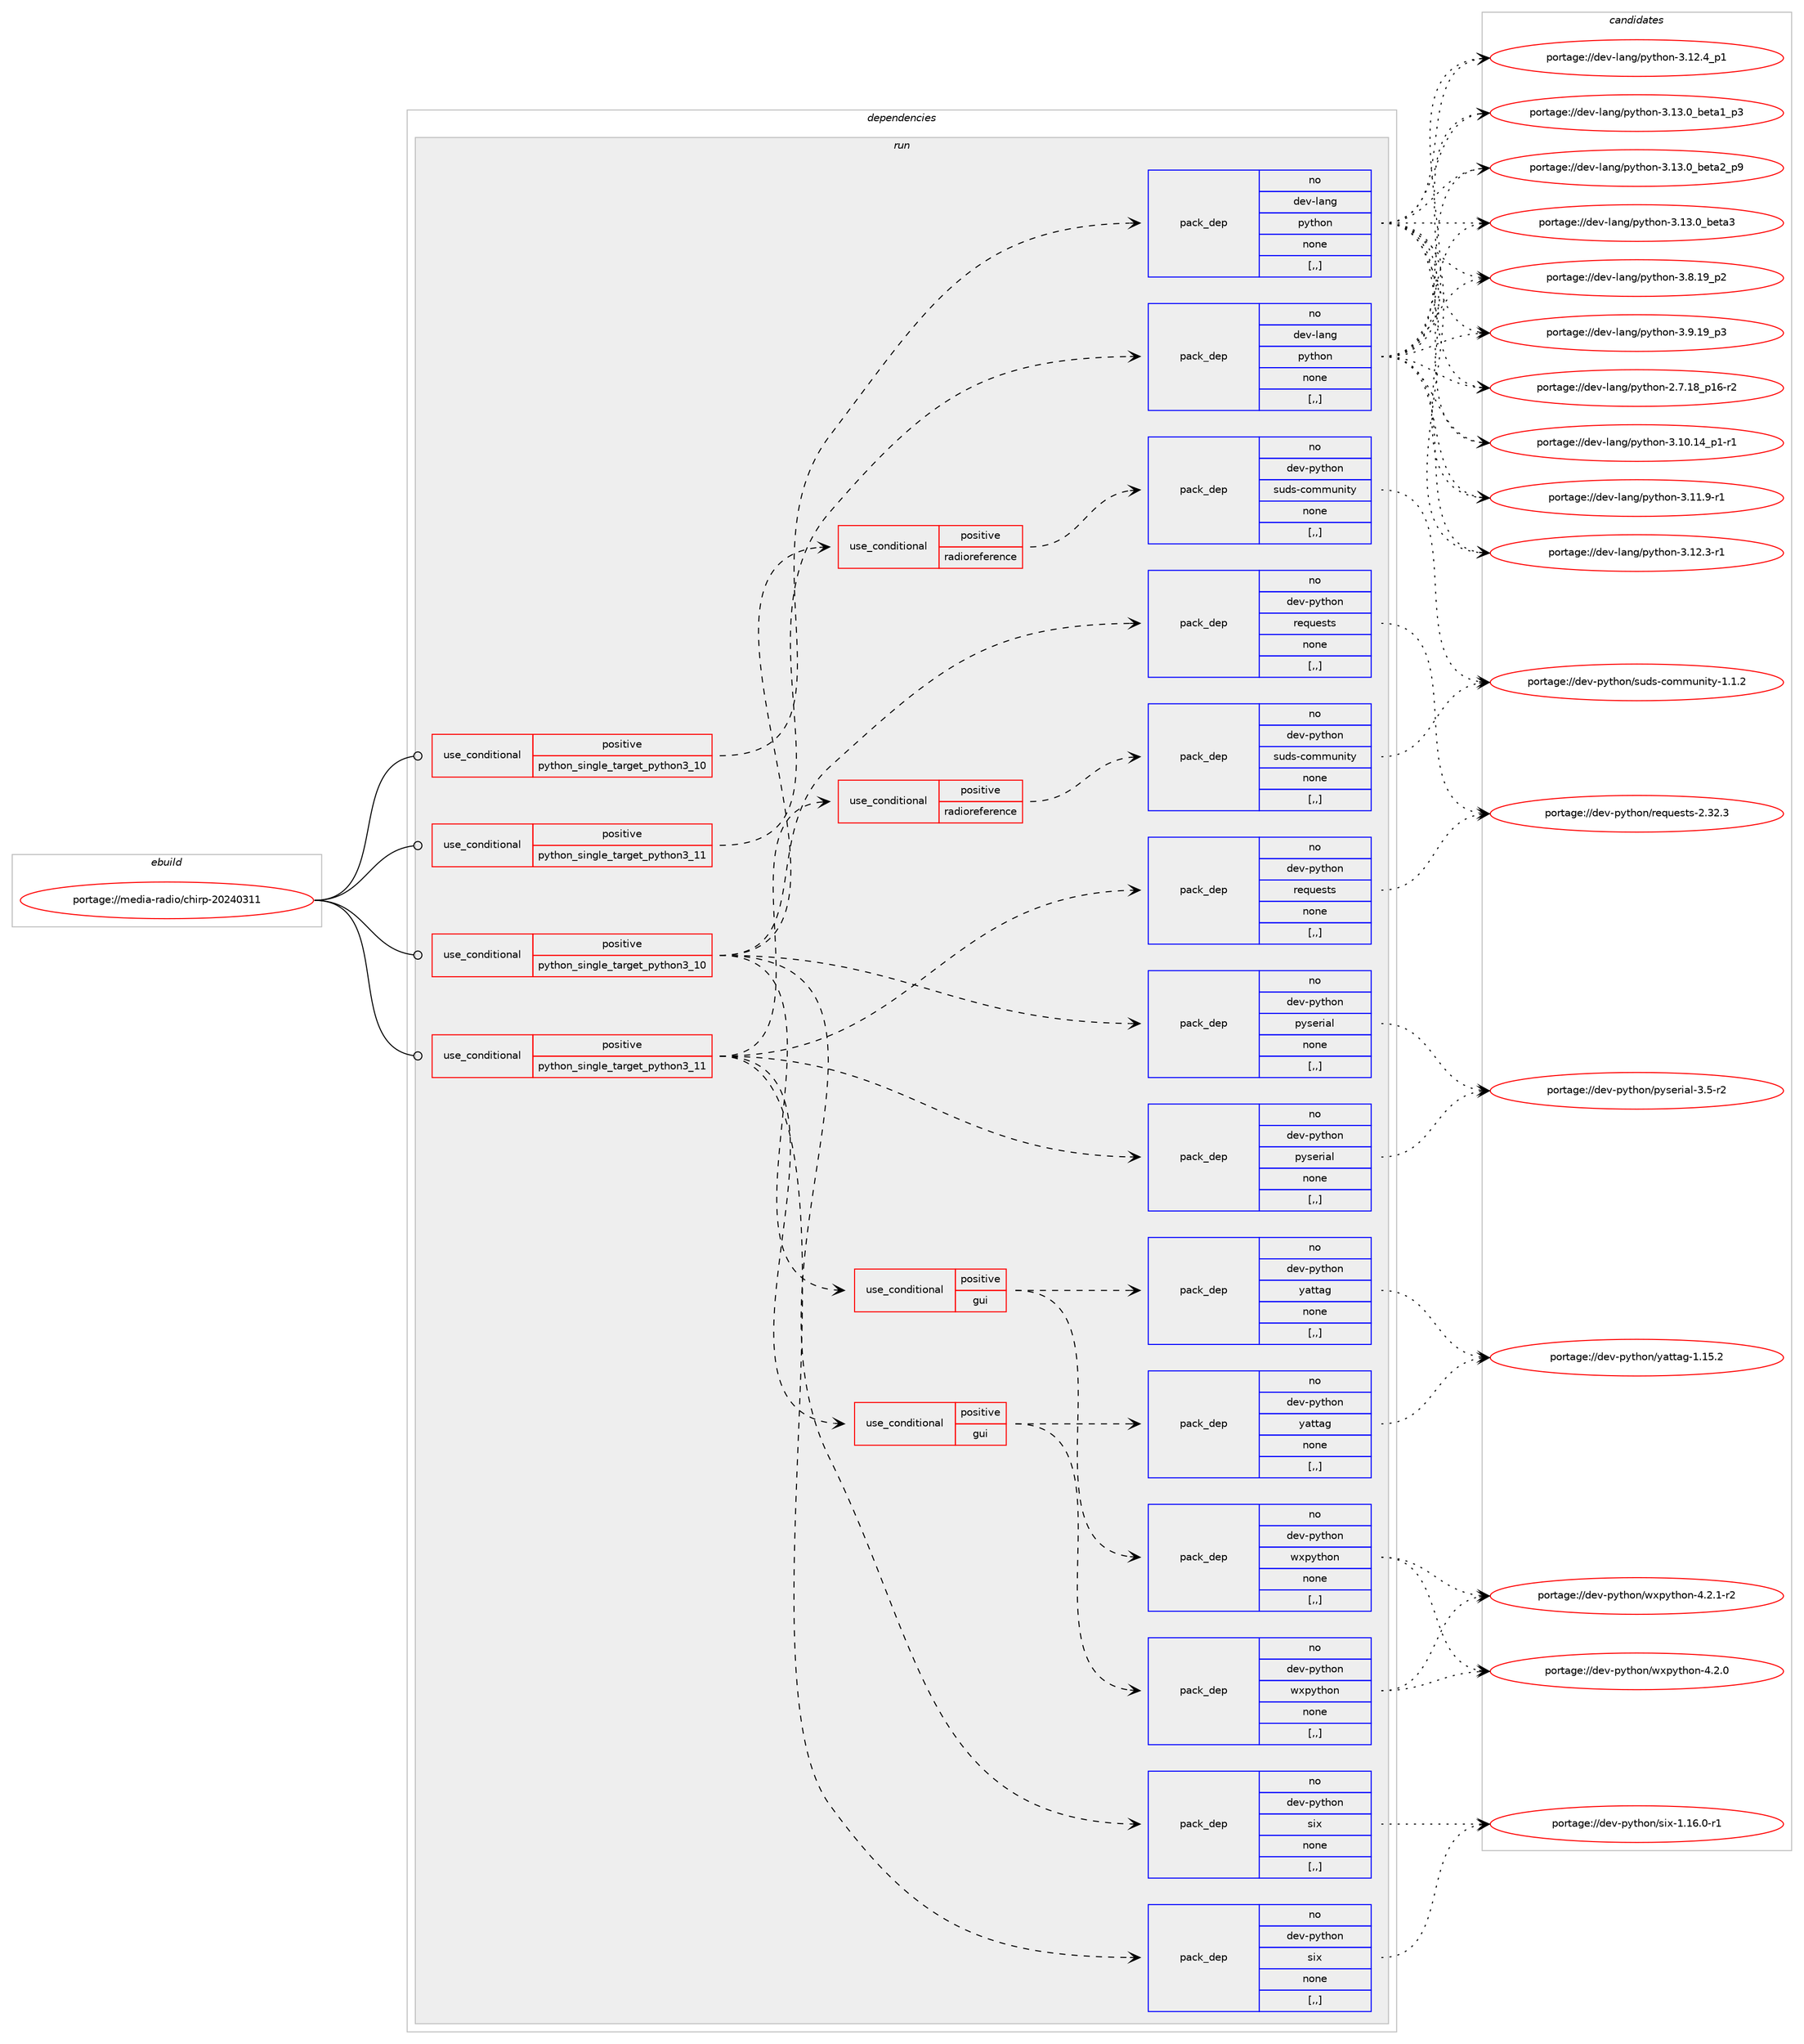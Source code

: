 digraph prolog {

# *************
# Graph options
# *************

newrank=true;
concentrate=true;
compound=true;
graph [rankdir=LR,fontname=Helvetica,fontsize=10,ranksep=1.5];#, ranksep=2.5, nodesep=0.2];
edge  [arrowhead=vee];
node  [fontname=Helvetica,fontsize=10];

# **********
# The ebuild
# **********

subgraph cluster_leftcol {
color=gray;
rank=same;
label=<<i>ebuild</i>>;
id [label="portage://media-radio/chirp-20240311", color=red, width=4, href="../media-radio/chirp-20240311.svg"];
}

# ****************
# The dependencies
# ****************

subgraph cluster_midcol {
color=gray;
label=<<i>dependencies</i>>;
subgraph cluster_compile {
fillcolor="#eeeeee";
style=filled;
label=<<i>compile</i>>;
}
subgraph cluster_compileandrun {
fillcolor="#eeeeee";
style=filled;
label=<<i>compile and run</i>>;
}
subgraph cluster_run {
fillcolor="#eeeeee";
style=filled;
label=<<i>run</i>>;
subgraph cond76842 {
dependency303612 [label=<<TABLE BORDER="0" CELLBORDER="1" CELLSPACING="0" CELLPADDING="4"><TR><TD ROWSPAN="3" CELLPADDING="10">use_conditional</TD></TR><TR><TD>positive</TD></TR><TR><TD>python_single_target_python3_10</TD></TR></TABLE>>, shape=none, color=red];
subgraph pack224406 {
dependency303613 [label=<<TABLE BORDER="0" CELLBORDER="1" CELLSPACING="0" CELLPADDING="4" WIDTH="220"><TR><TD ROWSPAN="6" CELLPADDING="30">pack_dep</TD></TR><TR><TD WIDTH="110">no</TD></TR><TR><TD>dev-lang</TD></TR><TR><TD>python</TD></TR><TR><TD>none</TD></TR><TR><TD>[,,]</TD></TR></TABLE>>, shape=none, color=blue];
}
dependency303612:e -> dependency303613:w [weight=20,style="dashed",arrowhead="vee"];
}
id:e -> dependency303612:w [weight=20,style="solid",arrowhead="odot"];
subgraph cond76843 {
dependency303614 [label=<<TABLE BORDER="0" CELLBORDER="1" CELLSPACING="0" CELLPADDING="4"><TR><TD ROWSPAN="3" CELLPADDING="10">use_conditional</TD></TR><TR><TD>positive</TD></TR><TR><TD>python_single_target_python3_10</TD></TR></TABLE>>, shape=none, color=red];
subgraph pack224407 {
dependency303615 [label=<<TABLE BORDER="0" CELLBORDER="1" CELLSPACING="0" CELLPADDING="4" WIDTH="220"><TR><TD ROWSPAN="6" CELLPADDING="30">pack_dep</TD></TR><TR><TD WIDTH="110">no</TD></TR><TR><TD>dev-python</TD></TR><TR><TD>pyserial</TD></TR><TR><TD>none</TD></TR><TR><TD>[,,]</TD></TR></TABLE>>, shape=none, color=blue];
}
dependency303614:e -> dependency303615:w [weight=20,style="dashed",arrowhead="vee"];
subgraph pack224408 {
dependency303616 [label=<<TABLE BORDER="0" CELLBORDER="1" CELLSPACING="0" CELLPADDING="4" WIDTH="220"><TR><TD ROWSPAN="6" CELLPADDING="30">pack_dep</TD></TR><TR><TD WIDTH="110">no</TD></TR><TR><TD>dev-python</TD></TR><TR><TD>requests</TD></TR><TR><TD>none</TD></TR><TR><TD>[,,]</TD></TR></TABLE>>, shape=none, color=blue];
}
dependency303614:e -> dependency303616:w [weight=20,style="dashed",arrowhead="vee"];
subgraph pack224409 {
dependency303617 [label=<<TABLE BORDER="0" CELLBORDER="1" CELLSPACING="0" CELLPADDING="4" WIDTH="220"><TR><TD ROWSPAN="6" CELLPADDING="30">pack_dep</TD></TR><TR><TD WIDTH="110">no</TD></TR><TR><TD>dev-python</TD></TR><TR><TD>six</TD></TR><TR><TD>none</TD></TR><TR><TD>[,,]</TD></TR></TABLE>>, shape=none, color=blue];
}
dependency303614:e -> dependency303617:w [weight=20,style="dashed",arrowhead="vee"];
subgraph cond76844 {
dependency303618 [label=<<TABLE BORDER="0" CELLBORDER="1" CELLSPACING="0" CELLPADDING="4"><TR><TD ROWSPAN="3" CELLPADDING="10">use_conditional</TD></TR><TR><TD>positive</TD></TR><TR><TD>gui</TD></TR></TABLE>>, shape=none, color=red];
subgraph pack224410 {
dependency303619 [label=<<TABLE BORDER="0" CELLBORDER="1" CELLSPACING="0" CELLPADDING="4" WIDTH="220"><TR><TD ROWSPAN="6" CELLPADDING="30">pack_dep</TD></TR><TR><TD WIDTH="110">no</TD></TR><TR><TD>dev-python</TD></TR><TR><TD>wxpython</TD></TR><TR><TD>none</TD></TR><TR><TD>[,,]</TD></TR></TABLE>>, shape=none, color=blue];
}
dependency303618:e -> dependency303619:w [weight=20,style="dashed",arrowhead="vee"];
subgraph pack224411 {
dependency303620 [label=<<TABLE BORDER="0" CELLBORDER="1" CELLSPACING="0" CELLPADDING="4" WIDTH="220"><TR><TD ROWSPAN="6" CELLPADDING="30">pack_dep</TD></TR><TR><TD WIDTH="110">no</TD></TR><TR><TD>dev-python</TD></TR><TR><TD>yattag</TD></TR><TR><TD>none</TD></TR><TR><TD>[,,]</TD></TR></TABLE>>, shape=none, color=blue];
}
dependency303618:e -> dependency303620:w [weight=20,style="dashed",arrowhead="vee"];
}
dependency303614:e -> dependency303618:w [weight=20,style="dashed",arrowhead="vee"];
subgraph cond76845 {
dependency303621 [label=<<TABLE BORDER="0" CELLBORDER="1" CELLSPACING="0" CELLPADDING="4"><TR><TD ROWSPAN="3" CELLPADDING="10">use_conditional</TD></TR><TR><TD>positive</TD></TR><TR><TD>radioreference</TD></TR></TABLE>>, shape=none, color=red];
subgraph pack224412 {
dependency303622 [label=<<TABLE BORDER="0" CELLBORDER="1" CELLSPACING="0" CELLPADDING="4" WIDTH="220"><TR><TD ROWSPAN="6" CELLPADDING="30">pack_dep</TD></TR><TR><TD WIDTH="110">no</TD></TR><TR><TD>dev-python</TD></TR><TR><TD>suds-community</TD></TR><TR><TD>none</TD></TR><TR><TD>[,,]</TD></TR></TABLE>>, shape=none, color=blue];
}
dependency303621:e -> dependency303622:w [weight=20,style="dashed",arrowhead="vee"];
}
dependency303614:e -> dependency303621:w [weight=20,style="dashed",arrowhead="vee"];
}
id:e -> dependency303614:w [weight=20,style="solid",arrowhead="odot"];
subgraph cond76846 {
dependency303623 [label=<<TABLE BORDER="0" CELLBORDER="1" CELLSPACING="0" CELLPADDING="4"><TR><TD ROWSPAN="3" CELLPADDING="10">use_conditional</TD></TR><TR><TD>positive</TD></TR><TR><TD>python_single_target_python3_11</TD></TR></TABLE>>, shape=none, color=red];
subgraph pack224413 {
dependency303624 [label=<<TABLE BORDER="0" CELLBORDER="1" CELLSPACING="0" CELLPADDING="4" WIDTH="220"><TR><TD ROWSPAN="6" CELLPADDING="30">pack_dep</TD></TR><TR><TD WIDTH="110">no</TD></TR><TR><TD>dev-lang</TD></TR><TR><TD>python</TD></TR><TR><TD>none</TD></TR><TR><TD>[,,]</TD></TR></TABLE>>, shape=none, color=blue];
}
dependency303623:e -> dependency303624:w [weight=20,style="dashed",arrowhead="vee"];
}
id:e -> dependency303623:w [weight=20,style="solid",arrowhead="odot"];
subgraph cond76847 {
dependency303625 [label=<<TABLE BORDER="0" CELLBORDER="1" CELLSPACING="0" CELLPADDING="4"><TR><TD ROWSPAN="3" CELLPADDING="10">use_conditional</TD></TR><TR><TD>positive</TD></TR><TR><TD>python_single_target_python3_11</TD></TR></TABLE>>, shape=none, color=red];
subgraph pack224414 {
dependency303626 [label=<<TABLE BORDER="0" CELLBORDER="1" CELLSPACING="0" CELLPADDING="4" WIDTH="220"><TR><TD ROWSPAN="6" CELLPADDING="30">pack_dep</TD></TR><TR><TD WIDTH="110">no</TD></TR><TR><TD>dev-python</TD></TR><TR><TD>pyserial</TD></TR><TR><TD>none</TD></TR><TR><TD>[,,]</TD></TR></TABLE>>, shape=none, color=blue];
}
dependency303625:e -> dependency303626:w [weight=20,style="dashed",arrowhead="vee"];
subgraph pack224415 {
dependency303627 [label=<<TABLE BORDER="0" CELLBORDER="1" CELLSPACING="0" CELLPADDING="4" WIDTH="220"><TR><TD ROWSPAN="6" CELLPADDING="30">pack_dep</TD></TR><TR><TD WIDTH="110">no</TD></TR><TR><TD>dev-python</TD></TR><TR><TD>requests</TD></TR><TR><TD>none</TD></TR><TR><TD>[,,]</TD></TR></TABLE>>, shape=none, color=blue];
}
dependency303625:e -> dependency303627:w [weight=20,style="dashed",arrowhead="vee"];
subgraph pack224416 {
dependency303628 [label=<<TABLE BORDER="0" CELLBORDER="1" CELLSPACING="0" CELLPADDING="4" WIDTH="220"><TR><TD ROWSPAN="6" CELLPADDING="30">pack_dep</TD></TR><TR><TD WIDTH="110">no</TD></TR><TR><TD>dev-python</TD></TR><TR><TD>six</TD></TR><TR><TD>none</TD></TR><TR><TD>[,,]</TD></TR></TABLE>>, shape=none, color=blue];
}
dependency303625:e -> dependency303628:w [weight=20,style="dashed",arrowhead="vee"];
subgraph cond76848 {
dependency303629 [label=<<TABLE BORDER="0" CELLBORDER="1" CELLSPACING="0" CELLPADDING="4"><TR><TD ROWSPAN="3" CELLPADDING="10">use_conditional</TD></TR><TR><TD>positive</TD></TR><TR><TD>gui</TD></TR></TABLE>>, shape=none, color=red];
subgraph pack224417 {
dependency303630 [label=<<TABLE BORDER="0" CELLBORDER="1" CELLSPACING="0" CELLPADDING="4" WIDTH="220"><TR><TD ROWSPAN="6" CELLPADDING="30">pack_dep</TD></TR><TR><TD WIDTH="110">no</TD></TR><TR><TD>dev-python</TD></TR><TR><TD>wxpython</TD></TR><TR><TD>none</TD></TR><TR><TD>[,,]</TD></TR></TABLE>>, shape=none, color=blue];
}
dependency303629:e -> dependency303630:w [weight=20,style="dashed",arrowhead="vee"];
subgraph pack224418 {
dependency303631 [label=<<TABLE BORDER="0" CELLBORDER="1" CELLSPACING="0" CELLPADDING="4" WIDTH="220"><TR><TD ROWSPAN="6" CELLPADDING="30">pack_dep</TD></TR><TR><TD WIDTH="110">no</TD></TR><TR><TD>dev-python</TD></TR><TR><TD>yattag</TD></TR><TR><TD>none</TD></TR><TR><TD>[,,]</TD></TR></TABLE>>, shape=none, color=blue];
}
dependency303629:e -> dependency303631:w [weight=20,style="dashed",arrowhead="vee"];
}
dependency303625:e -> dependency303629:w [weight=20,style="dashed",arrowhead="vee"];
subgraph cond76849 {
dependency303632 [label=<<TABLE BORDER="0" CELLBORDER="1" CELLSPACING="0" CELLPADDING="4"><TR><TD ROWSPAN="3" CELLPADDING="10">use_conditional</TD></TR><TR><TD>positive</TD></TR><TR><TD>radioreference</TD></TR></TABLE>>, shape=none, color=red];
subgraph pack224419 {
dependency303633 [label=<<TABLE BORDER="0" CELLBORDER="1" CELLSPACING="0" CELLPADDING="4" WIDTH="220"><TR><TD ROWSPAN="6" CELLPADDING="30">pack_dep</TD></TR><TR><TD WIDTH="110">no</TD></TR><TR><TD>dev-python</TD></TR><TR><TD>suds-community</TD></TR><TR><TD>none</TD></TR><TR><TD>[,,]</TD></TR></TABLE>>, shape=none, color=blue];
}
dependency303632:e -> dependency303633:w [weight=20,style="dashed",arrowhead="vee"];
}
dependency303625:e -> dependency303632:w [weight=20,style="dashed",arrowhead="vee"];
}
id:e -> dependency303625:w [weight=20,style="solid",arrowhead="odot"];
}
}

# **************
# The candidates
# **************

subgraph cluster_choices {
rank=same;
color=gray;
label=<<i>candidates</i>>;

subgraph choice224406 {
color=black;
nodesep=1;
choice100101118451089711010347112121116104111110455046554649569511249544511450 [label="portage://dev-lang/python-2.7.18_p16-r2", color=red, width=4,href="../dev-lang/python-2.7.18_p16-r2.svg"];
choice100101118451089711010347112121116104111110455146494846495295112494511449 [label="portage://dev-lang/python-3.10.14_p1-r1", color=red, width=4,href="../dev-lang/python-3.10.14_p1-r1.svg"];
choice100101118451089711010347112121116104111110455146494946574511449 [label="portage://dev-lang/python-3.11.9-r1", color=red, width=4,href="../dev-lang/python-3.11.9-r1.svg"];
choice100101118451089711010347112121116104111110455146495046514511449 [label="portage://dev-lang/python-3.12.3-r1", color=red, width=4,href="../dev-lang/python-3.12.3-r1.svg"];
choice100101118451089711010347112121116104111110455146495046529511249 [label="portage://dev-lang/python-3.12.4_p1", color=red, width=4,href="../dev-lang/python-3.12.4_p1.svg"];
choice10010111845108971101034711212111610411111045514649514648959810111697499511251 [label="portage://dev-lang/python-3.13.0_beta1_p3", color=red, width=4,href="../dev-lang/python-3.13.0_beta1_p3.svg"];
choice10010111845108971101034711212111610411111045514649514648959810111697509511257 [label="portage://dev-lang/python-3.13.0_beta2_p9", color=red, width=4,href="../dev-lang/python-3.13.0_beta2_p9.svg"];
choice1001011184510897110103471121211161041111104551464951464895981011169751 [label="portage://dev-lang/python-3.13.0_beta3", color=red, width=4,href="../dev-lang/python-3.13.0_beta3.svg"];
choice100101118451089711010347112121116104111110455146564649579511250 [label="portage://dev-lang/python-3.8.19_p2", color=red, width=4,href="../dev-lang/python-3.8.19_p2.svg"];
choice100101118451089711010347112121116104111110455146574649579511251 [label="portage://dev-lang/python-3.9.19_p3", color=red, width=4,href="../dev-lang/python-3.9.19_p3.svg"];
dependency303613:e -> choice100101118451089711010347112121116104111110455046554649569511249544511450:w [style=dotted,weight="100"];
dependency303613:e -> choice100101118451089711010347112121116104111110455146494846495295112494511449:w [style=dotted,weight="100"];
dependency303613:e -> choice100101118451089711010347112121116104111110455146494946574511449:w [style=dotted,weight="100"];
dependency303613:e -> choice100101118451089711010347112121116104111110455146495046514511449:w [style=dotted,weight="100"];
dependency303613:e -> choice100101118451089711010347112121116104111110455146495046529511249:w [style=dotted,weight="100"];
dependency303613:e -> choice10010111845108971101034711212111610411111045514649514648959810111697499511251:w [style=dotted,weight="100"];
dependency303613:e -> choice10010111845108971101034711212111610411111045514649514648959810111697509511257:w [style=dotted,weight="100"];
dependency303613:e -> choice1001011184510897110103471121211161041111104551464951464895981011169751:w [style=dotted,weight="100"];
dependency303613:e -> choice100101118451089711010347112121116104111110455146564649579511250:w [style=dotted,weight="100"];
dependency303613:e -> choice100101118451089711010347112121116104111110455146574649579511251:w [style=dotted,weight="100"];
}
subgraph choice224407 {
color=black;
nodesep=1;
choice100101118451121211161041111104711212111510111410597108455146534511450 [label="portage://dev-python/pyserial-3.5-r2", color=red, width=4,href="../dev-python/pyserial-3.5-r2.svg"];
dependency303615:e -> choice100101118451121211161041111104711212111510111410597108455146534511450:w [style=dotted,weight="100"];
}
subgraph choice224408 {
color=black;
nodesep=1;
choice100101118451121211161041111104711410111311710111511611545504651504651 [label="portage://dev-python/requests-2.32.3", color=red, width=4,href="../dev-python/requests-2.32.3.svg"];
dependency303616:e -> choice100101118451121211161041111104711410111311710111511611545504651504651:w [style=dotted,weight="100"];
}
subgraph choice224409 {
color=black;
nodesep=1;
choice1001011184511212111610411111047115105120454946495446484511449 [label="portage://dev-python/six-1.16.0-r1", color=red, width=4,href="../dev-python/six-1.16.0-r1.svg"];
dependency303617:e -> choice1001011184511212111610411111047115105120454946495446484511449:w [style=dotted,weight="100"];
}
subgraph choice224410 {
color=black;
nodesep=1;
choice1001011184511212111610411111047119120112121116104111110455246504648 [label="portage://dev-python/wxpython-4.2.0", color=red, width=4,href="../dev-python/wxpython-4.2.0.svg"];
choice10010111845112121116104111110471191201121211161041111104552465046494511450 [label="portage://dev-python/wxpython-4.2.1-r2", color=red, width=4,href="../dev-python/wxpython-4.2.1-r2.svg"];
dependency303619:e -> choice1001011184511212111610411111047119120112121116104111110455246504648:w [style=dotted,weight="100"];
dependency303619:e -> choice10010111845112121116104111110471191201121211161041111104552465046494511450:w [style=dotted,weight="100"];
}
subgraph choice224411 {
color=black;
nodesep=1;
choice1001011184511212111610411111047121971161169710345494649534650 [label="portage://dev-python/yattag-1.15.2", color=red, width=4,href="../dev-python/yattag-1.15.2.svg"];
dependency303620:e -> choice1001011184511212111610411111047121971161169710345494649534650:w [style=dotted,weight="100"];
}
subgraph choice224412 {
color=black;
nodesep=1;
choice10010111845112121116104111110471151171001154599111109109117110105116121454946494650 [label="portage://dev-python/suds-community-1.1.2", color=red, width=4,href="../dev-python/suds-community-1.1.2.svg"];
dependency303622:e -> choice10010111845112121116104111110471151171001154599111109109117110105116121454946494650:w [style=dotted,weight="100"];
}
subgraph choice224413 {
color=black;
nodesep=1;
choice100101118451089711010347112121116104111110455046554649569511249544511450 [label="portage://dev-lang/python-2.7.18_p16-r2", color=red, width=4,href="../dev-lang/python-2.7.18_p16-r2.svg"];
choice100101118451089711010347112121116104111110455146494846495295112494511449 [label="portage://dev-lang/python-3.10.14_p1-r1", color=red, width=4,href="../dev-lang/python-3.10.14_p1-r1.svg"];
choice100101118451089711010347112121116104111110455146494946574511449 [label="portage://dev-lang/python-3.11.9-r1", color=red, width=4,href="../dev-lang/python-3.11.9-r1.svg"];
choice100101118451089711010347112121116104111110455146495046514511449 [label="portage://dev-lang/python-3.12.3-r1", color=red, width=4,href="../dev-lang/python-3.12.3-r1.svg"];
choice100101118451089711010347112121116104111110455146495046529511249 [label="portage://dev-lang/python-3.12.4_p1", color=red, width=4,href="../dev-lang/python-3.12.4_p1.svg"];
choice10010111845108971101034711212111610411111045514649514648959810111697499511251 [label="portage://dev-lang/python-3.13.0_beta1_p3", color=red, width=4,href="../dev-lang/python-3.13.0_beta1_p3.svg"];
choice10010111845108971101034711212111610411111045514649514648959810111697509511257 [label="portage://dev-lang/python-3.13.0_beta2_p9", color=red, width=4,href="../dev-lang/python-3.13.0_beta2_p9.svg"];
choice1001011184510897110103471121211161041111104551464951464895981011169751 [label="portage://dev-lang/python-3.13.0_beta3", color=red, width=4,href="../dev-lang/python-3.13.0_beta3.svg"];
choice100101118451089711010347112121116104111110455146564649579511250 [label="portage://dev-lang/python-3.8.19_p2", color=red, width=4,href="../dev-lang/python-3.8.19_p2.svg"];
choice100101118451089711010347112121116104111110455146574649579511251 [label="portage://dev-lang/python-3.9.19_p3", color=red, width=4,href="../dev-lang/python-3.9.19_p3.svg"];
dependency303624:e -> choice100101118451089711010347112121116104111110455046554649569511249544511450:w [style=dotted,weight="100"];
dependency303624:e -> choice100101118451089711010347112121116104111110455146494846495295112494511449:w [style=dotted,weight="100"];
dependency303624:e -> choice100101118451089711010347112121116104111110455146494946574511449:w [style=dotted,weight="100"];
dependency303624:e -> choice100101118451089711010347112121116104111110455146495046514511449:w [style=dotted,weight="100"];
dependency303624:e -> choice100101118451089711010347112121116104111110455146495046529511249:w [style=dotted,weight="100"];
dependency303624:e -> choice10010111845108971101034711212111610411111045514649514648959810111697499511251:w [style=dotted,weight="100"];
dependency303624:e -> choice10010111845108971101034711212111610411111045514649514648959810111697509511257:w [style=dotted,weight="100"];
dependency303624:e -> choice1001011184510897110103471121211161041111104551464951464895981011169751:w [style=dotted,weight="100"];
dependency303624:e -> choice100101118451089711010347112121116104111110455146564649579511250:w [style=dotted,weight="100"];
dependency303624:e -> choice100101118451089711010347112121116104111110455146574649579511251:w [style=dotted,weight="100"];
}
subgraph choice224414 {
color=black;
nodesep=1;
choice100101118451121211161041111104711212111510111410597108455146534511450 [label="portage://dev-python/pyserial-3.5-r2", color=red, width=4,href="../dev-python/pyserial-3.5-r2.svg"];
dependency303626:e -> choice100101118451121211161041111104711212111510111410597108455146534511450:w [style=dotted,weight="100"];
}
subgraph choice224415 {
color=black;
nodesep=1;
choice100101118451121211161041111104711410111311710111511611545504651504651 [label="portage://dev-python/requests-2.32.3", color=red, width=4,href="../dev-python/requests-2.32.3.svg"];
dependency303627:e -> choice100101118451121211161041111104711410111311710111511611545504651504651:w [style=dotted,weight="100"];
}
subgraph choice224416 {
color=black;
nodesep=1;
choice1001011184511212111610411111047115105120454946495446484511449 [label="portage://dev-python/six-1.16.0-r1", color=red, width=4,href="../dev-python/six-1.16.0-r1.svg"];
dependency303628:e -> choice1001011184511212111610411111047115105120454946495446484511449:w [style=dotted,weight="100"];
}
subgraph choice224417 {
color=black;
nodesep=1;
choice1001011184511212111610411111047119120112121116104111110455246504648 [label="portage://dev-python/wxpython-4.2.0", color=red, width=4,href="../dev-python/wxpython-4.2.0.svg"];
choice10010111845112121116104111110471191201121211161041111104552465046494511450 [label="portage://dev-python/wxpython-4.2.1-r2", color=red, width=4,href="../dev-python/wxpython-4.2.1-r2.svg"];
dependency303630:e -> choice1001011184511212111610411111047119120112121116104111110455246504648:w [style=dotted,weight="100"];
dependency303630:e -> choice10010111845112121116104111110471191201121211161041111104552465046494511450:w [style=dotted,weight="100"];
}
subgraph choice224418 {
color=black;
nodesep=1;
choice1001011184511212111610411111047121971161169710345494649534650 [label="portage://dev-python/yattag-1.15.2", color=red, width=4,href="../dev-python/yattag-1.15.2.svg"];
dependency303631:e -> choice1001011184511212111610411111047121971161169710345494649534650:w [style=dotted,weight="100"];
}
subgraph choice224419 {
color=black;
nodesep=1;
choice10010111845112121116104111110471151171001154599111109109117110105116121454946494650 [label="portage://dev-python/suds-community-1.1.2", color=red, width=4,href="../dev-python/suds-community-1.1.2.svg"];
dependency303633:e -> choice10010111845112121116104111110471151171001154599111109109117110105116121454946494650:w [style=dotted,weight="100"];
}
}

}

